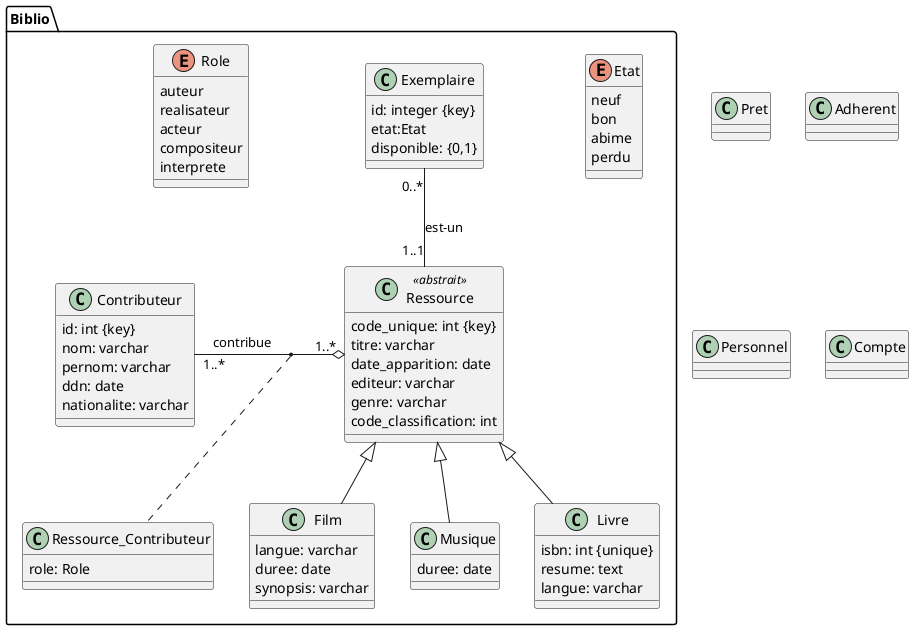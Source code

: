 @startuml Biblio

package "Biblio" {

class Ressource<<abstrait>>{
 code_unique: int {key}
 titre: varchar
 date_apparition: date
 editeur: varchar
 genre: varchar
 code_classification: int
}


enum Etat{
  neuf
  bon
  abime
  perdu
}

class Exemplaire{
  id: integer {key}
  etat:Etat
  disponible: {0,1}
}


class Contributeur{
  id: int {key}
  nom: varchar
  pernom: varchar
  ddn: date
  nationalite: varchar
}

class Ressource_Contributeur{
  role: Role
}

enum Role{
  auteur
  realisateur
  acteur
  compositeur
  interprete
}

Contributeur "1..*" -right-o "1..*" Ressource : contribue
(Contributeur,Ressource) .. Ressource_Contributeur

class Livre{
  isbn: int {unique}
  resume: text
  langue: varchar
}
class Film{
  langue: varchar
  duree: date
  synopsis: varchar
}
class Musique{
  duree: date
}

Ressource <|-- Livre
Ressource <|-- Film
Ressource <|-- Musique


Exemplaire "0..*" -- "1..1" Ressource : est-un

}

class Pret{

}
class Adherent{

}
class Personnel{

}
class Compte{

}

@enduml

